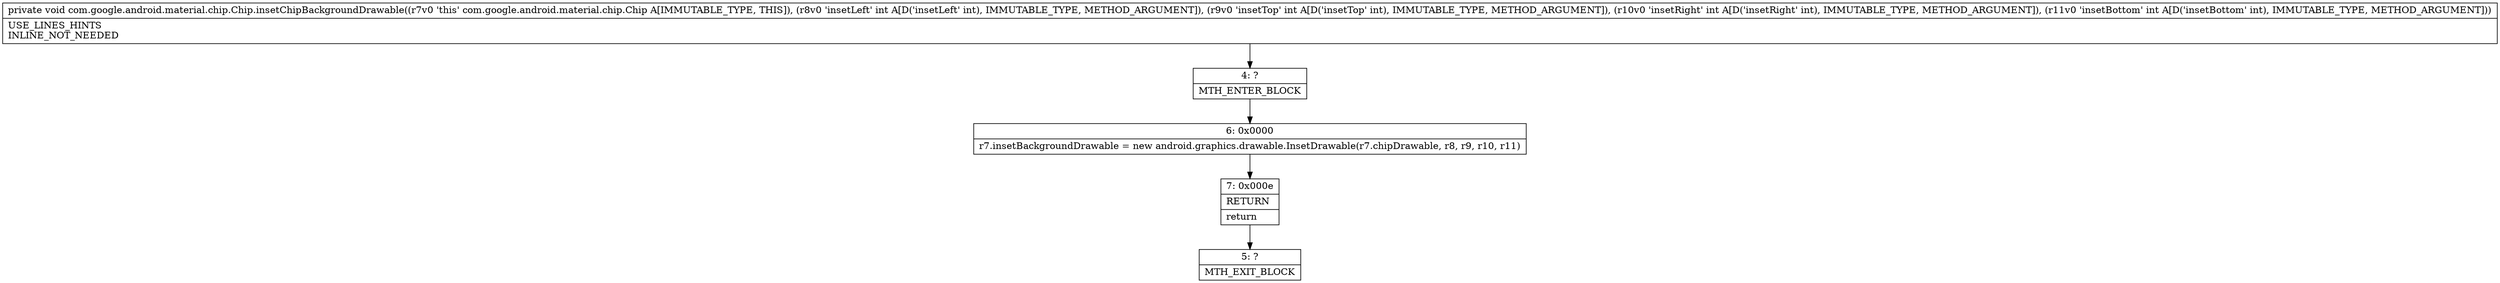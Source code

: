 digraph "CFG forcom.google.android.material.chip.Chip.insetChipBackgroundDrawable(IIII)V" {
Node_4 [shape=record,label="{4\:\ ?|MTH_ENTER_BLOCK\l}"];
Node_6 [shape=record,label="{6\:\ 0x0000|r7.insetBackgroundDrawable = new android.graphics.drawable.InsetDrawable(r7.chipDrawable, r8, r9, r10, r11)\l}"];
Node_7 [shape=record,label="{7\:\ 0x000e|RETURN\l|return\l}"];
Node_5 [shape=record,label="{5\:\ ?|MTH_EXIT_BLOCK\l}"];
MethodNode[shape=record,label="{private void com.google.android.material.chip.Chip.insetChipBackgroundDrawable((r7v0 'this' com.google.android.material.chip.Chip A[IMMUTABLE_TYPE, THIS]), (r8v0 'insetLeft' int A[D('insetLeft' int), IMMUTABLE_TYPE, METHOD_ARGUMENT]), (r9v0 'insetTop' int A[D('insetTop' int), IMMUTABLE_TYPE, METHOD_ARGUMENT]), (r10v0 'insetRight' int A[D('insetRight' int), IMMUTABLE_TYPE, METHOD_ARGUMENT]), (r11v0 'insetBottom' int A[D('insetBottom' int), IMMUTABLE_TYPE, METHOD_ARGUMENT]))  | USE_LINES_HINTS\lINLINE_NOT_NEEDED\l}"];
MethodNode -> Node_4;Node_4 -> Node_6;
Node_6 -> Node_7;
Node_7 -> Node_5;
}

